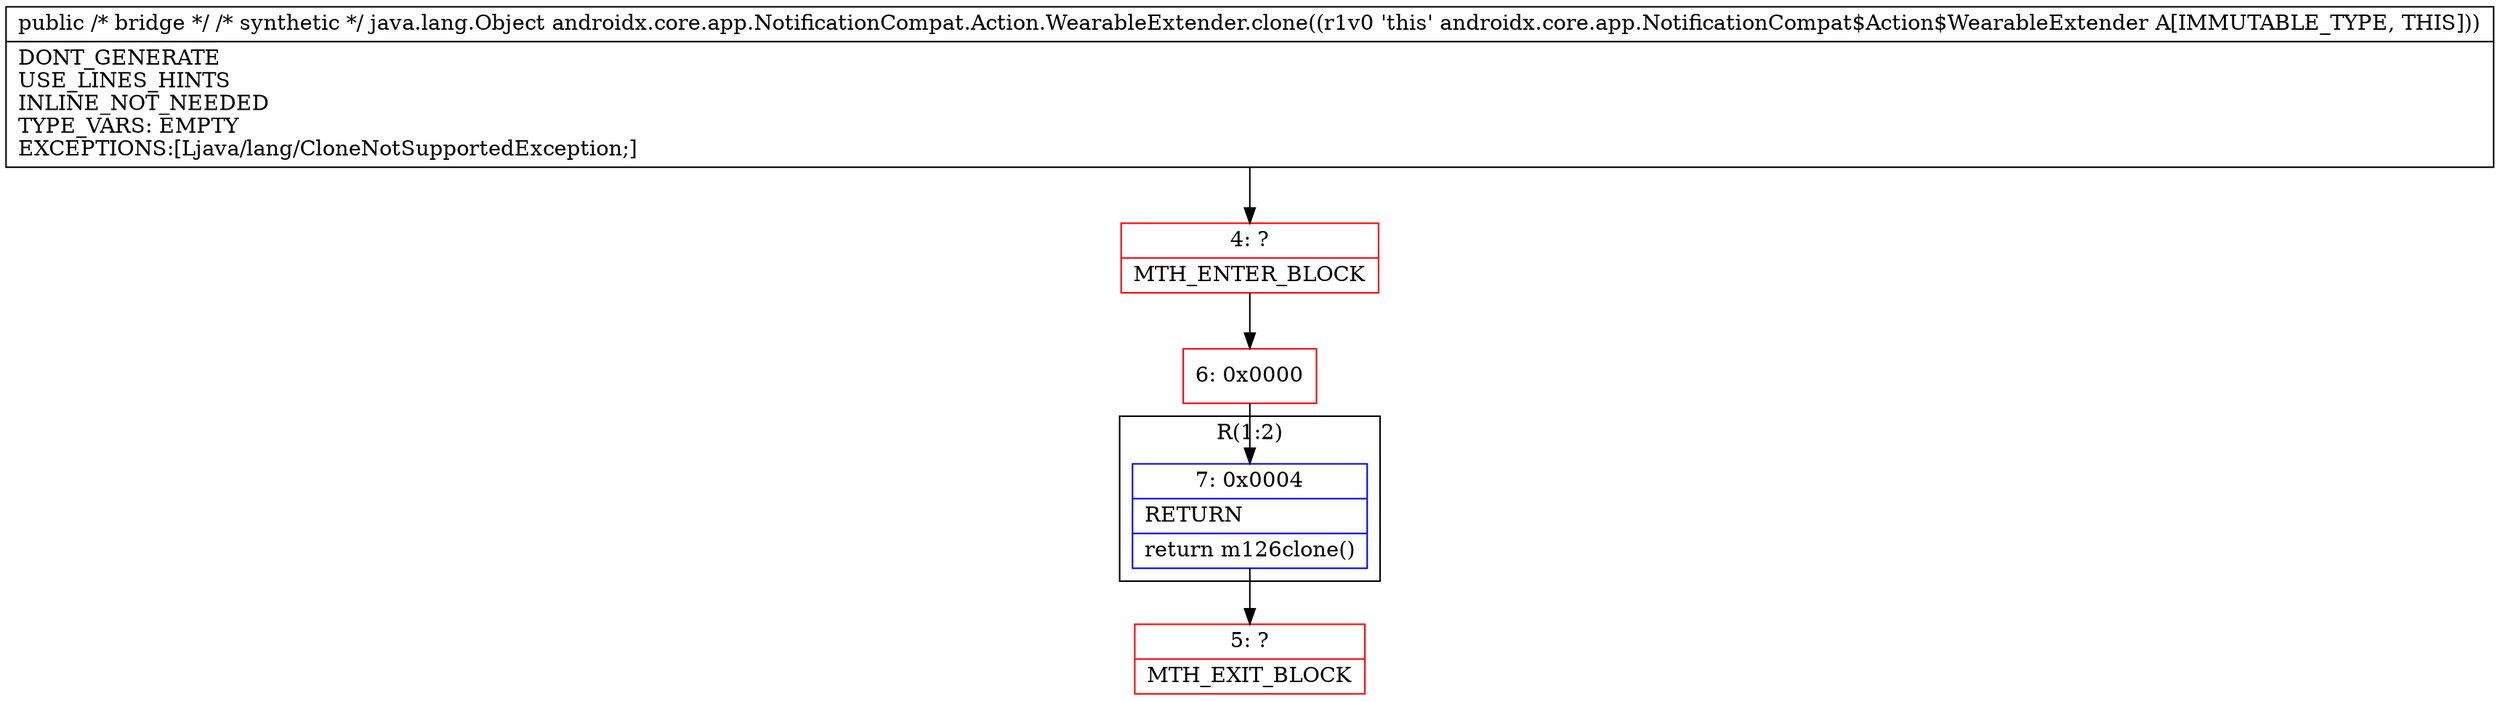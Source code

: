 digraph "CFG forandroidx.core.app.NotificationCompat.Action.WearableExtender.clone()Ljava\/lang\/Object;" {
subgraph cluster_Region_873189239 {
label = "R(1:2)";
node [shape=record,color=blue];
Node_7 [shape=record,label="{7\:\ 0x0004|RETURN\l|return m126clone()\l}"];
}
Node_4 [shape=record,color=red,label="{4\:\ ?|MTH_ENTER_BLOCK\l}"];
Node_6 [shape=record,color=red,label="{6\:\ 0x0000}"];
Node_5 [shape=record,color=red,label="{5\:\ ?|MTH_EXIT_BLOCK\l}"];
MethodNode[shape=record,label="{public \/* bridge *\/ \/* synthetic *\/ java.lang.Object androidx.core.app.NotificationCompat.Action.WearableExtender.clone((r1v0 'this' androidx.core.app.NotificationCompat$Action$WearableExtender A[IMMUTABLE_TYPE, THIS]))  | DONT_GENERATE\lUSE_LINES_HINTS\lINLINE_NOT_NEEDED\lTYPE_VARS: EMPTY\lEXCEPTIONS:[Ljava\/lang\/CloneNotSupportedException;]\l}"];
MethodNode -> Node_4;Node_7 -> Node_5;
Node_4 -> Node_6;
Node_6 -> Node_7;
}


